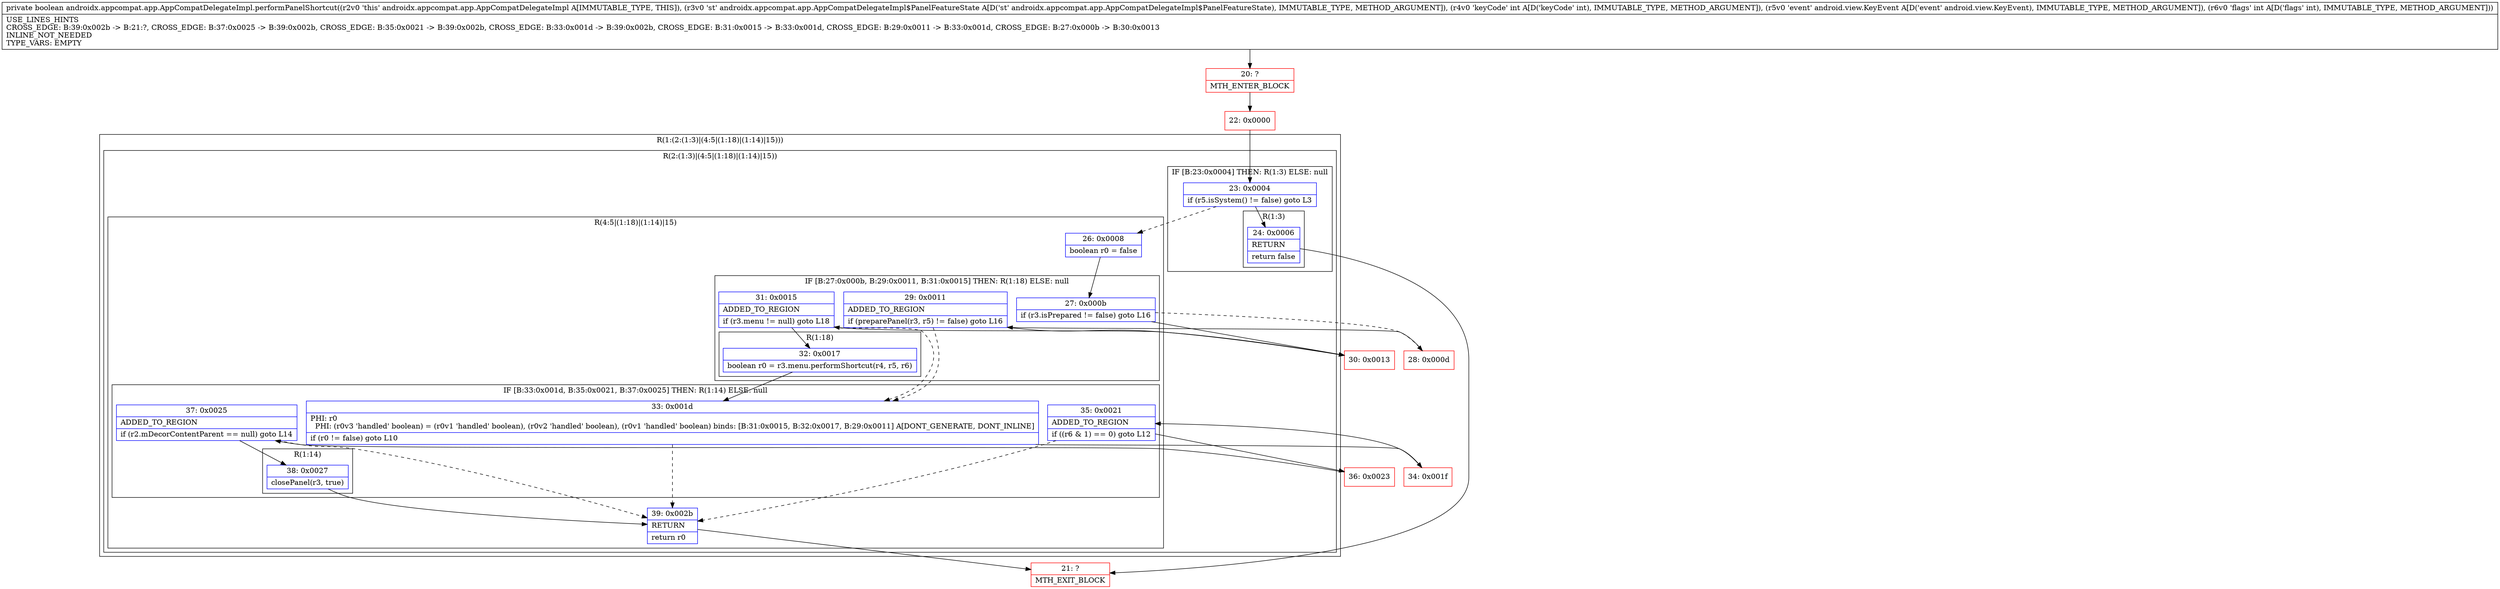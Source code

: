 digraph "CFG forandroidx.appcompat.app.AppCompatDelegateImpl.performPanelShortcut(Landroidx\/appcompat\/app\/AppCompatDelegateImpl$PanelFeatureState;ILandroid\/view\/KeyEvent;I)Z" {
subgraph cluster_Region_133256726 {
label = "R(1:(2:(1:3)|(4:5|(1:18)|(1:14)|15)))";
node [shape=record,color=blue];
subgraph cluster_Region_414714042 {
label = "R(2:(1:3)|(4:5|(1:18)|(1:14)|15))";
node [shape=record,color=blue];
subgraph cluster_IfRegion_1077486757 {
label = "IF [B:23:0x0004] THEN: R(1:3) ELSE: null";
node [shape=record,color=blue];
Node_23 [shape=record,label="{23\:\ 0x0004|if (r5.isSystem() != false) goto L3\l}"];
subgraph cluster_Region_30124580 {
label = "R(1:3)";
node [shape=record,color=blue];
Node_24 [shape=record,label="{24\:\ 0x0006|RETURN\l|return false\l}"];
}
}
subgraph cluster_Region_2011076742 {
label = "R(4:5|(1:18)|(1:14)|15)";
node [shape=record,color=blue];
Node_26 [shape=record,label="{26\:\ 0x0008|boolean r0 = false\l}"];
subgraph cluster_IfRegion_210177517 {
label = "IF [B:27:0x000b, B:29:0x0011, B:31:0x0015] THEN: R(1:18) ELSE: null";
node [shape=record,color=blue];
Node_27 [shape=record,label="{27\:\ 0x000b|if (r3.isPrepared != false) goto L16\l}"];
Node_29 [shape=record,label="{29\:\ 0x0011|ADDED_TO_REGION\l|if (preparePanel(r3, r5) != false) goto L16\l}"];
Node_31 [shape=record,label="{31\:\ 0x0015|ADDED_TO_REGION\l|if (r3.menu != null) goto L18\l}"];
subgraph cluster_Region_1059236923 {
label = "R(1:18)";
node [shape=record,color=blue];
Node_32 [shape=record,label="{32\:\ 0x0017|boolean r0 = r3.menu.performShortcut(r4, r5, r6)\l}"];
}
}
subgraph cluster_IfRegion_1453427065 {
label = "IF [B:33:0x001d, B:35:0x0021, B:37:0x0025] THEN: R(1:14) ELSE: null";
node [shape=record,color=blue];
Node_33 [shape=record,label="{33\:\ 0x001d|PHI: r0 \l  PHI: (r0v3 'handled' boolean) = (r0v1 'handled' boolean), (r0v2 'handled' boolean), (r0v1 'handled' boolean) binds: [B:31:0x0015, B:32:0x0017, B:29:0x0011] A[DONT_GENERATE, DONT_INLINE]\l|if (r0 != false) goto L10\l}"];
Node_35 [shape=record,label="{35\:\ 0x0021|ADDED_TO_REGION\l|if ((r6 & 1) == 0) goto L12\l}"];
Node_37 [shape=record,label="{37\:\ 0x0025|ADDED_TO_REGION\l|if (r2.mDecorContentParent == null) goto L14\l}"];
subgraph cluster_Region_1419913503 {
label = "R(1:14)";
node [shape=record,color=blue];
Node_38 [shape=record,label="{38\:\ 0x0027|closePanel(r3, true)\l}"];
}
}
Node_39 [shape=record,label="{39\:\ 0x002b|RETURN\l|return r0\l}"];
}
}
}
Node_20 [shape=record,color=red,label="{20\:\ ?|MTH_ENTER_BLOCK\l}"];
Node_22 [shape=record,color=red,label="{22\:\ 0x0000}"];
Node_21 [shape=record,color=red,label="{21\:\ ?|MTH_EXIT_BLOCK\l}"];
Node_28 [shape=record,color=red,label="{28\:\ 0x000d}"];
Node_34 [shape=record,color=red,label="{34\:\ 0x001f}"];
Node_36 [shape=record,color=red,label="{36\:\ 0x0023}"];
Node_30 [shape=record,color=red,label="{30\:\ 0x0013}"];
MethodNode[shape=record,label="{private boolean androidx.appcompat.app.AppCompatDelegateImpl.performPanelShortcut((r2v0 'this' androidx.appcompat.app.AppCompatDelegateImpl A[IMMUTABLE_TYPE, THIS]), (r3v0 'st' androidx.appcompat.app.AppCompatDelegateImpl$PanelFeatureState A[D('st' androidx.appcompat.app.AppCompatDelegateImpl$PanelFeatureState), IMMUTABLE_TYPE, METHOD_ARGUMENT]), (r4v0 'keyCode' int A[D('keyCode' int), IMMUTABLE_TYPE, METHOD_ARGUMENT]), (r5v0 'event' android.view.KeyEvent A[D('event' android.view.KeyEvent), IMMUTABLE_TYPE, METHOD_ARGUMENT]), (r6v0 'flags' int A[D('flags' int), IMMUTABLE_TYPE, METHOD_ARGUMENT]))  | USE_LINES_HINTS\lCROSS_EDGE: B:39:0x002b \-\> B:21:?, CROSS_EDGE: B:37:0x0025 \-\> B:39:0x002b, CROSS_EDGE: B:35:0x0021 \-\> B:39:0x002b, CROSS_EDGE: B:33:0x001d \-\> B:39:0x002b, CROSS_EDGE: B:31:0x0015 \-\> B:33:0x001d, CROSS_EDGE: B:29:0x0011 \-\> B:33:0x001d, CROSS_EDGE: B:27:0x000b \-\> B:30:0x0013\lINLINE_NOT_NEEDED\lTYPE_VARS: EMPTY\l}"];
MethodNode -> Node_20;Node_23 -> Node_24;
Node_23 -> Node_26[style=dashed];
Node_24 -> Node_21;
Node_26 -> Node_27;
Node_27 -> Node_28[style=dashed];
Node_27 -> Node_30;
Node_29 -> Node_30;
Node_29 -> Node_33[style=dashed];
Node_31 -> Node_32;
Node_31 -> Node_33[style=dashed];
Node_32 -> Node_33;
Node_33 -> Node_34;
Node_33 -> Node_39[style=dashed];
Node_35 -> Node_36;
Node_35 -> Node_39[style=dashed];
Node_37 -> Node_38;
Node_37 -> Node_39[style=dashed];
Node_38 -> Node_39;
Node_39 -> Node_21;
Node_20 -> Node_22;
Node_22 -> Node_23;
Node_28 -> Node_29;
Node_34 -> Node_35;
Node_36 -> Node_37;
Node_30 -> Node_31;
}

